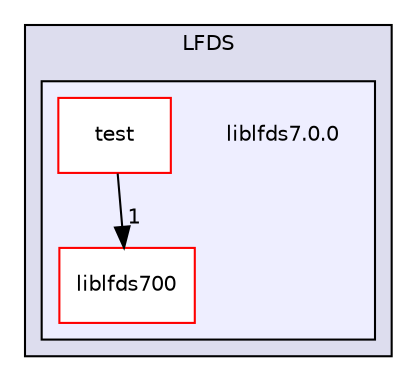 digraph "UTIL/LFDS/liblfds7.0.0" {
  compound=true
  node [ fontsize="10", fontname="Helvetica"];
  edge [ labelfontsize="10", labelfontname="Helvetica"];
  subgraph clusterdir_6c993a20b2850417027dd55d8e74caae {
    graph [ bgcolor="#ddddee", pencolor="black", label="LFDS" fontname="Helvetica", fontsize="10", URL="dir_6c993a20b2850417027dd55d8e74caae.html"]
  subgraph clusterdir_1e3da901b8a6a2fbc4d16e41929327b5 {
    graph [ bgcolor="#eeeeff", pencolor="black", label="" URL="dir_1e3da901b8a6a2fbc4d16e41929327b5.html"];
    dir_1e3da901b8a6a2fbc4d16e41929327b5 [shape=plaintext label="liblfds7.0.0"];
    dir_325e01d27f86c8d9d9d5b4f6165b75ed [shape=box label="liblfds700" color="red" fillcolor="white" style="filled" URL="dir_325e01d27f86c8d9d9d5b4f6165b75ed.html"];
    dir_f85fa054bb826041dcd8b357c28140f2 [shape=box label="test" color="red" fillcolor="white" style="filled" URL="dir_f85fa054bb826041dcd8b357c28140f2.html"];
  }
  }
  dir_f85fa054bb826041dcd8b357c28140f2->dir_325e01d27f86c8d9d9d5b4f6165b75ed [headlabel="1", labeldistance=1.5 headhref="dir_000029_000055.html"];
}
